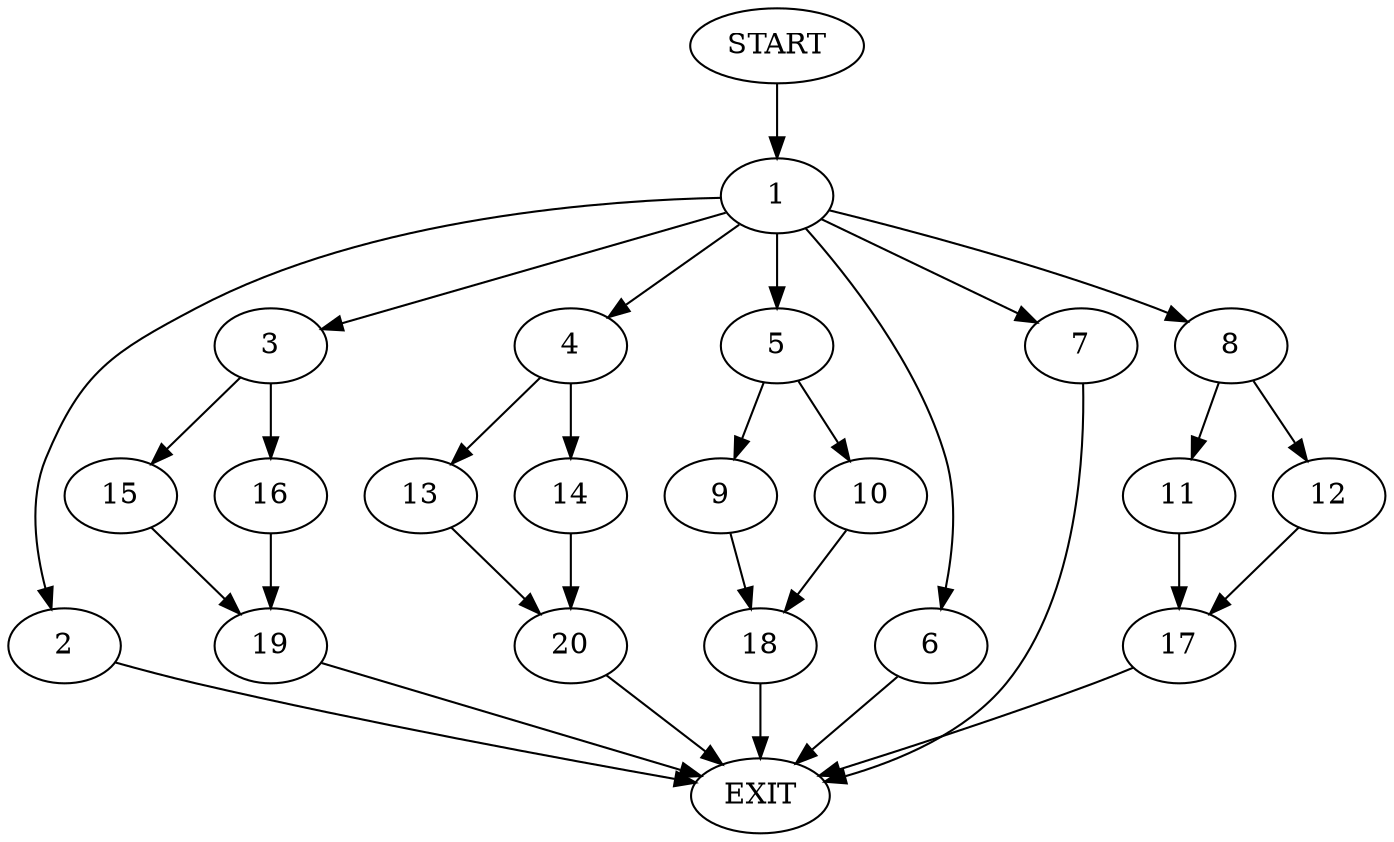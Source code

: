 digraph {
0 [label="START"]
21 [label="EXIT"]
0 -> 1
1 -> 2
1 -> 3
1 -> 4
1 -> 5
1 -> 6
1 -> 7
1 -> 8
2 -> 21
7 -> 21
5 -> 9
5 -> 10
8 -> 11
8 -> 12
4 -> 13
4 -> 14
3 -> 15
3 -> 16
6 -> 21
12 -> 17
11 -> 17
17 -> 21
9 -> 18
10 -> 18
18 -> 21
16 -> 19
15 -> 19
19 -> 21
13 -> 20
14 -> 20
20 -> 21
}
